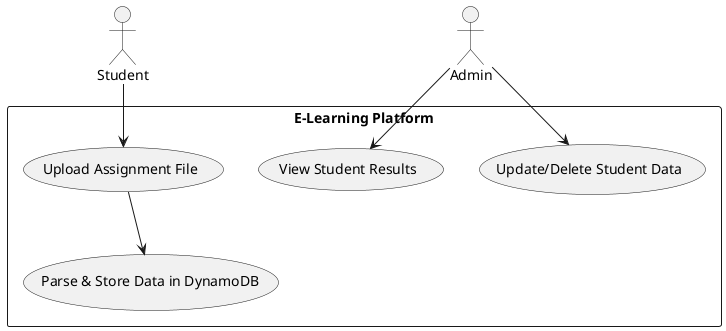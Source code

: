 @startuml
actor Student
actor Admin

rectangle "E-Learning Platform" {
    Student --> (Upload Assignment File)
    Admin --> (View Student Results)
    Admin --> (Update/Delete Student Data)
    (Upload Assignment File) --> (Parse & Store Data in DynamoDB)
}
@enduml
